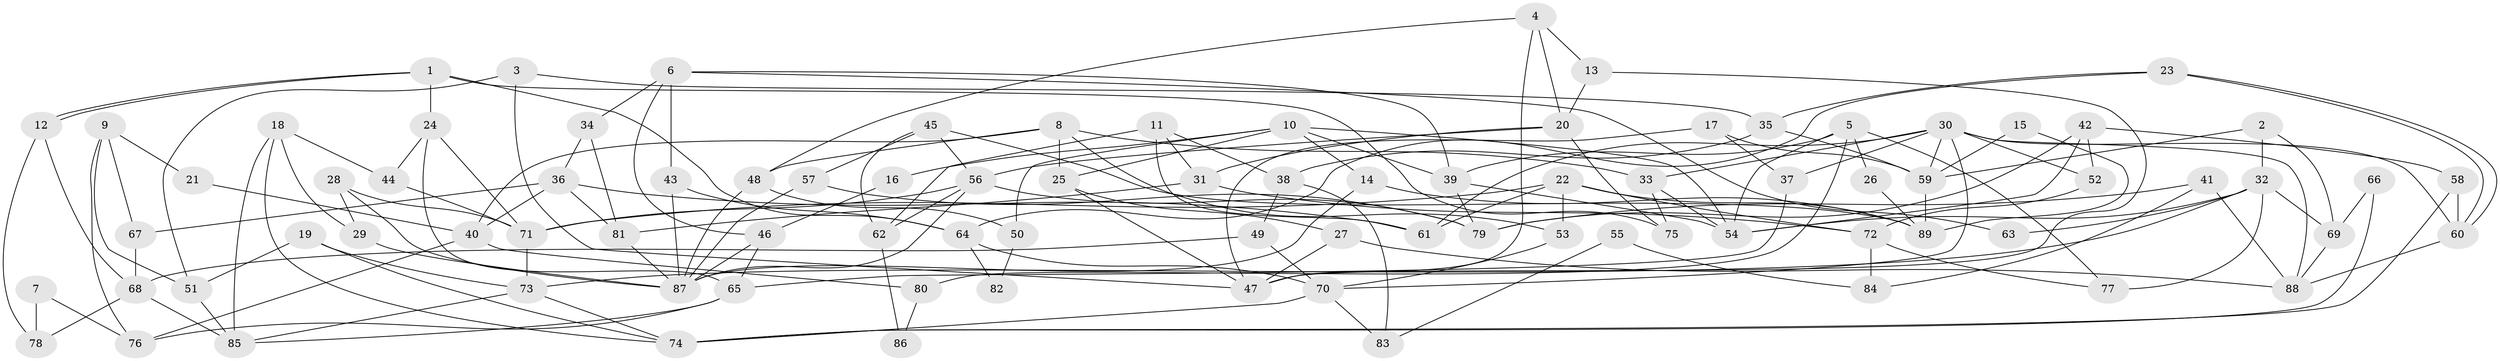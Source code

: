 // coarse degree distribution, {5: 0.14285714285714285, 2: 0.17142857142857143, 4: 0.14285714285714285, 18: 0.02857142857142857, 6: 0.08571428571428572, 12: 0.02857142857142857, 7: 0.05714285714285714, 9: 0.02857142857142857, 8: 0.05714285714285714, 3: 0.2, 14: 0.02857142857142857, 11: 0.02857142857142857}
// Generated by graph-tools (version 1.1) at 2025/18/03/04/25 18:18:41]
// undirected, 89 vertices, 178 edges
graph export_dot {
graph [start="1"]
  node [color=gray90,style=filled];
  1;
  2;
  3;
  4;
  5;
  6;
  7;
  8;
  9;
  10;
  11;
  12;
  13;
  14;
  15;
  16;
  17;
  18;
  19;
  20;
  21;
  22;
  23;
  24;
  25;
  26;
  27;
  28;
  29;
  30;
  31;
  32;
  33;
  34;
  35;
  36;
  37;
  38;
  39;
  40;
  41;
  42;
  43;
  44;
  45;
  46;
  47;
  48;
  49;
  50;
  51;
  52;
  53;
  54;
  55;
  56;
  57;
  58;
  59;
  60;
  61;
  62;
  63;
  64;
  65;
  66;
  67;
  68;
  69;
  70;
  71;
  72;
  73;
  74;
  75;
  76;
  77;
  78;
  79;
  80;
  81;
  82;
  83;
  84;
  85;
  86;
  87;
  88;
  89;
  1 -- 12;
  1 -- 12;
  1 -- 24;
  1 -- 64;
  1 -- 75;
  2 -- 59;
  2 -- 69;
  2 -- 32;
  3 -- 47;
  3 -- 51;
  3 -- 35;
  4 -- 20;
  4 -- 47;
  4 -- 13;
  4 -- 48;
  5 -- 77;
  5 -- 54;
  5 -- 26;
  5 -- 39;
  5 -- 80;
  6 -- 46;
  6 -- 39;
  6 -- 34;
  6 -- 43;
  6 -- 63;
  7 -- 76;
  7 -- 78;
  8 -- 33;
  8 -- 53;
  8 -- 25;
  8 -- 40;
  8 -- 48;
  9 -- 76;
  9 -- 51;
  9 -- 21;
  9 -- 67;
  10 -- 39;
  10 -- 14;
  10 -- 16;
  10 -- 25;
  10 -- 50;
  10 -- 54;
  11 -- 61;
  11 -- 38;
  11 -- 31;
  11 -- 62;
  12 -- 68;
  12 -- 78;
  13 -- 20;
  13 -- 47;
  14 -- 89;
  14 -- 87;
  15 -- 89;
  15 -- 59;
  16 -- 46;
  17 -- 59;
  17 -- 47;
  17 -- 37;
  18 -- 44;
  18 -- 29;
  18 -- 74;
  18 -- 85;
  19 -- 73;
  19 -- 74;
  19 -- 51;
  20 -- 75;
  20 -- 56;
  20 -- 31;
  21 -- 40;
  22 -- 72;
  22 -- 89;
  22 -- 53;
  22 -- 61;
  22 -- 71;
  23 -- 64;
  23 -- 60;
  23 -- 60;
  23 -- 35;
  24 -- 65;
  24 -- 71;
  24 -- 44;
  25 -- 27;
  25 -- 47;
  26 -- 89;
  27 -- 47;
  27 -- 88;
  28 -- 87;
  28 -- 71;
  28 -- 29;
  29 -- 87;
  30 -- 60;
  30 -- 88;
  30 -- 33;
  30 -- 37;
  30 -- 52;
  30 -- 59;
  30 -- 61;
  30 -- 70;
  31 -- 72;
  31 -- 81;
  32 -- 73;
  32 -- 54;
  32 -- 63;
  32 -- 69;
  32 -- 77;
  33 -- 54;
  33 -- 75;
  34 -- 36;
  34 -- 81;
  35 -- 38;
  35 -- 59;
  36 -- 61;
  36 -- 81;
  36 -- 40;
  36 -- 67;
  37 -- 65;
  38 -- 49;
  38 -- 83;
  39 -- 54;
  39 -- 79;
  40 -- 76;
  40 -- 80;
  41 -- 88;
  41 -- 79;
  41 -- 84;
  42 -- 54;
  42 -- 79;
  42 -- 52;
  42 -- 58;
  43 -- 87;
  43 -- 64;
  44 -- 71;
  45 -- 57;
  45 -- 56;
  45 -- 62;
  45 -- 89;
  46 -- 65;
  46 -- 87;
  48 -- 50;
  48 -- 87;
  49 -- 68;
  49 -- 70;
  50 -- 82;
  51 -- 85;
  52 -- 72;
  53 -- 70;
  55 -- 83;
  55 -- 84;
  56 -- 87;
  56 -- 62;
  56 -- 71;
  56 -- 79;
  57 -- 87;
  57 -- 79;
  58 -- 74;
  58 -- 60;
  59 -- 89;
  60 -- 88;
  62 -- 86;
  64 -- 70;
  64 -- 82;
  65 -- 85;
  65 -- 76;
  66 -- 69;
  66 -- 74;
  67 -- 68;
  68 -- 85;
  68 -- 78;
  69 -- 88;
  70 -- 74;
  70 -- 83;
  71 -- 73;
  72 -- 77;
  72 -- 84;
  73 -- 74;
  73 -- 85;
  80 -- 86;
  81 -- 87;
}
